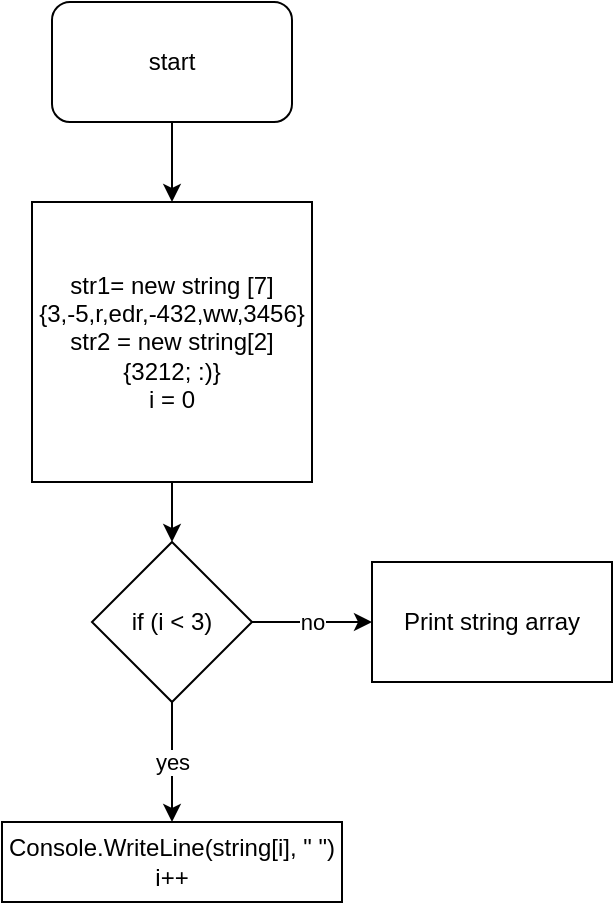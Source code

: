 <mxfile>
    <diagram id="rP996pUSLcoiejgnixum" name="Страница 1">
        <mxGraphModel dx="465" dy="281" grid="1" gridSize="10" guides="1" tooltips="1" connect="1" arrows="1" fold="1" page="1" pageScale="1" pageWidth="827" pageHeight="1169" math="0" shadow="0">
            <root>
                <mxCell id="0"/>
                <mxCell id="1" parent="0"/>
                <mxCell id="45-YGvLhNpjs_9lp8ufd-7" value="" style="edgeStyle=orthogonalEdgeStyle;rounded=0;orthogonalLoop=1;jettySize=auto;html=1;" parent="1" source="45-YGvLhNpjs_9lp8ufd-1" edge="1">
                    <mxGeometry relative="1" as="geometry">
                        <mxPoint x="320" y="140" as="targetPoint"/>
                    </mxGeometry>
                </mxCell>
                <mxCell id="45-YGvLhNpjs_9lp8ufd-1" value="start" style="rounded=1;whiteSpace=wrap;html=1;" parent="1" vertex="1">
                    <mxGeometry x="260" y="40" width="120" height="60" as="geometry"/>
                </mxCell>
                <mxCell id="45-YGvLhNpjs_9lp8ufd-11" value="" style="edgeStyle=orthogonalEdgeStyle;rounded=0;orthogonalLoop=1;jettySize=auto;html=1;" parent="1" source="45-YGvLhNpjs_9lp8ufd-8" target="45-YGvLhNpjs_9lp8ufd-10" edge="1">
                    <mxGeometry relative="1" as="geometry"/>
                </mxCell>
                <mxCell id="45-YGvLhNpjs_9lp8ufd-8" value="str1= new string [7] {3,-5,r,edr,-432,ww,3456}&lt;br&gt;str2 = new string[2] {3212; :)}&lt;br&gt;i = 0" style="whiteSpace=wrap;html=1;aspect=fixed;" parent="1" vertex="1">
                    <mxGeometry x="250" y="140" width="140" height="140" as="geometry"/>
                </mxCell>
                <mxCell id="45-YGvLhNpjs_9lp8ufd-13" value="yes" style="edgeStyle=orthogonalEdgeStyle;rounded=0;orthogonalLoop=1;jettySize=auto;html=1;" parent="1" source="45-YGvLhNpjs_9lp8ufd-10" target="45-YGvLhNpjs_9lp8ufd-12" edge="1">
                    <mxGeometry relative="1" as="geometry"/>
                </mxCell>
                <mxCell id="45-YGvLhNpjs_9lp8ufd-15" value="no" style="edgeStyle=orthogonalEdgeStyle;rounded=0;orthogonalLoop=1;jettySize=auto;html=1;" parent="1" source="45-YGvLhNpjs_9lp8ufd-10" target="45-YGvLhNpjs_9lp8ufd-14" edge="1">
                    <mxGeometry relative="1" as="geometry"/>
                </mxCell>
                <mxCell id="45-YGvLhNpjs_9lp8ufd-10" value="if (i &amp;lt; 3)" style="rhombus;whiteSpace=wrap;html=1;" parent="1" vertex="1">
                    <mxGeometry x="280" y="310" width="80" height="80" as="geometry"/>
                </mxCell>
                <mxCell id="45-YGvLhNpjs_9lp8ufd-12" value="Console.WriteLine(string[i], &quot; &quot;)&lt;br&gt;i++" style="whiteSpace=wrap;html=1;" parent="1" vertex="1">
                    <mxGeometry x="235" y="450" width="170" height="40" as="geometry"/>
                </mxCell>
                <mxCell id="45-YGvLhNpjs_9lp8ufd-14" value="Print string array" style="whiteSpace=wrap;html=1;" parent="1" vertex="1">
                    <mxGeometry x="420" y="320" width="120" height="60" as="geometry"/>
                </mxCell>
            </root>
        </mxGraphModel>
    </diagram>
</mxfile>